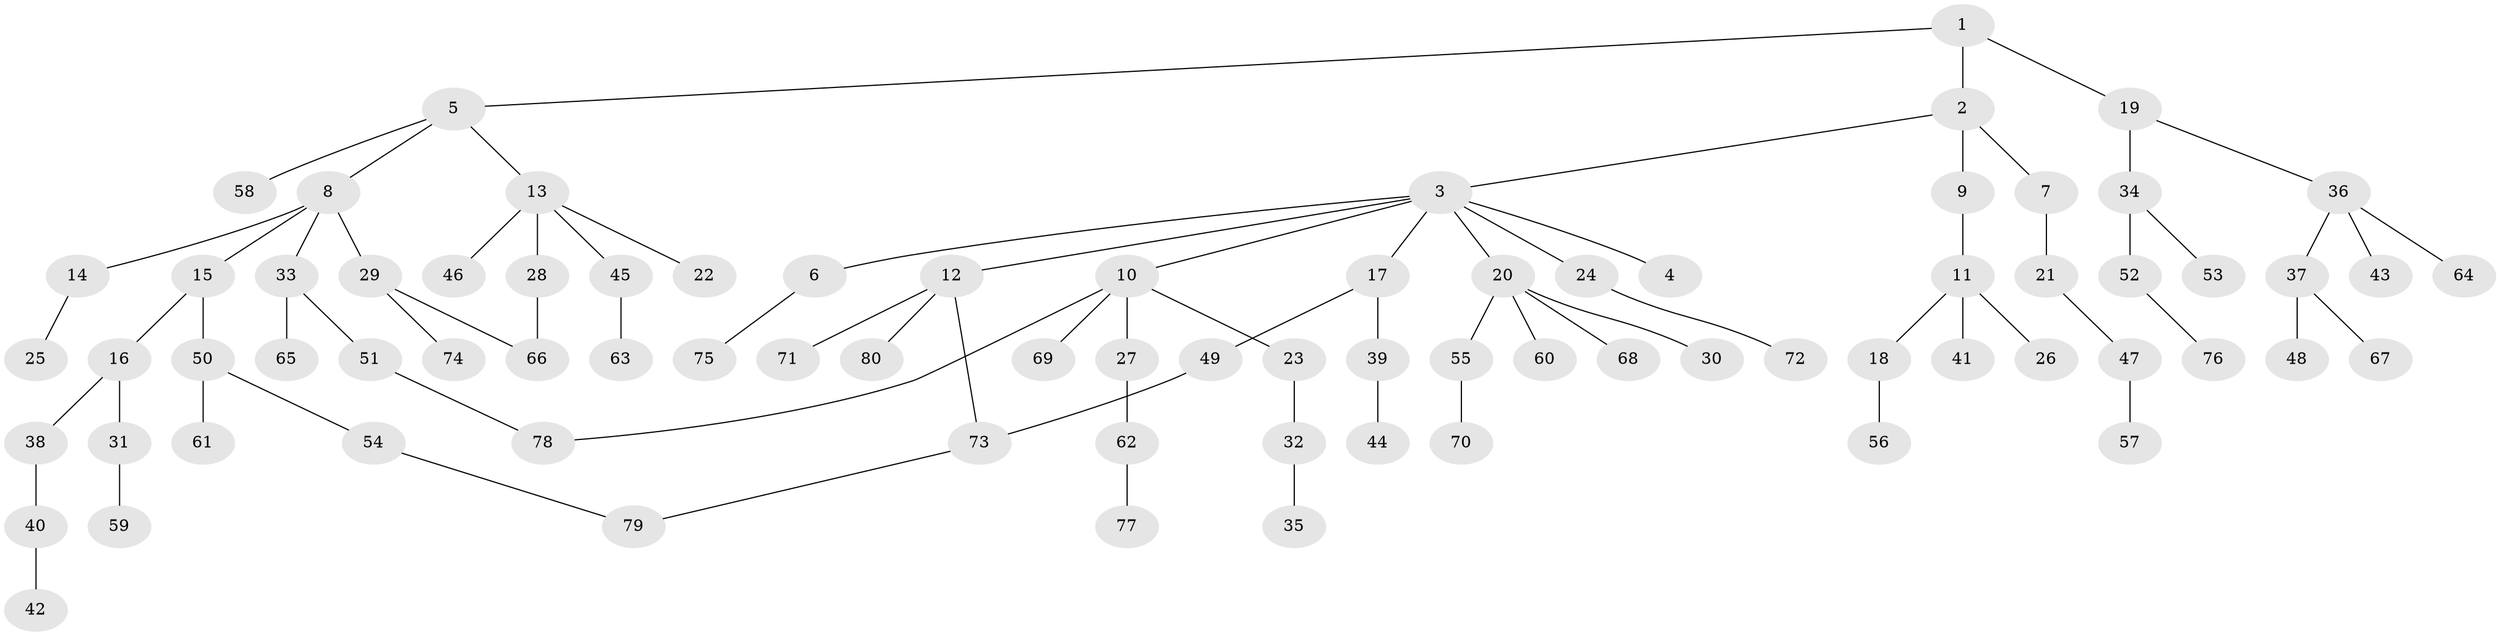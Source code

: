 // coarse degree distribution, {3: 0.16, 4: 0.1, 7: 0.02, 1: 0.4, 2: 0.3, 5: 0.02}
// Generated by graph-tools (version 1.1) at 2025/49/03/04/25 22:49:14]
// undirected, 80 vertices, 83 edges
graph export_dot {
  node [color=gray90,style=filled];
  1;
  2;
  3;
  4;
  5;
  6;
  7;
  8;
  9;
  10;
  11;
  12;
  13;
  14;
  15;
  16;
  17;
  18;
  19;
  20;
  21;
  22;
  23;
  24;
  25;
  26;
  27;
  28;
  29;
  30;
  31;
  32;
  33;
  34;
  35;
  36;
  37;
  38;
  39;
  40;
  41;
  42;
  43;
  44;
  45;
  46;
  47;
  48;
  49;
  50;
  51;
  52;
  53;
  54;
  55;
  56;
  57;
  58;
  59;
  60;
  61;
  62;
  63;
  64;
  65;
  66;
  67;
  68;
  69;
  70;
  71;
  72;
  73;
  74;
  75;
  76;
  77;
  78;
  79;
  80;
  1 -- 2;
  1 -- 5;
  1 -- 19;
  2 -- 3;
  2 -- 7;
  2 -- 9;
  3 -- 4;
  3 -- 6;
  3 -- 10;
  3 -- 12;
  3 -- 17;
  3 -- 20;
  3 -- 24;
  5 -- 8;
  5 -- 13;
  5 -- 58;
  6 -- 75;
  7 -- 21;
  8 -- 14;
  8 -- 15;
  8 -- 29;
  8 -- 33;
  9 -- 11;
  10 -- 23;
  10 -- 27;
  10 -- 69;
  10 -- 78;
  11 -- 18;
  11 -- 26;
  11 -- 41;
  12 -- 71;
  12 -- 80;
  12 -- 73;
  13 -- 22;
  13 -- 28;
  13 -- 45;
  13 -- 46;
  14 -- 25;
  15 -- 16;
  15 -- 50;
  16 -- 31;
  16 -- 38;
  17 -- 39;
  17 -- 49;
  18 -- 56;
  19 -- 34;
  19 -- 36;
  20 -- 30;
  20 -- 55;
  20 -- 60;
  20 -- 68;
  21 -- 47;
  23 -- 32;
  24 -- 72;
  27 -- 62;
  28 -- 66;
  29 -- 66;
  29 -- 74;
  31 -- 59;
  32 -- 35;
  33 -- 51;
  33 -- 65;
  34 -- 52;
  34 -- 53;
  36 -- 37;
  36 -- 43;
  36 -- 64;
  37 -- 48;
  37 -- 67;
  38 -- 40;
  39 -- 44;
  40 -- 42;
  45 -- 63;
  47 -- 57;
  49 -- 73;
  50 -- 54;
  50 -- 61;
  51 -- 78;
  52 -- 76;
  54 -- 79;
  55 -- 70;
  62 -- 77;
  73 -- 79;
}
